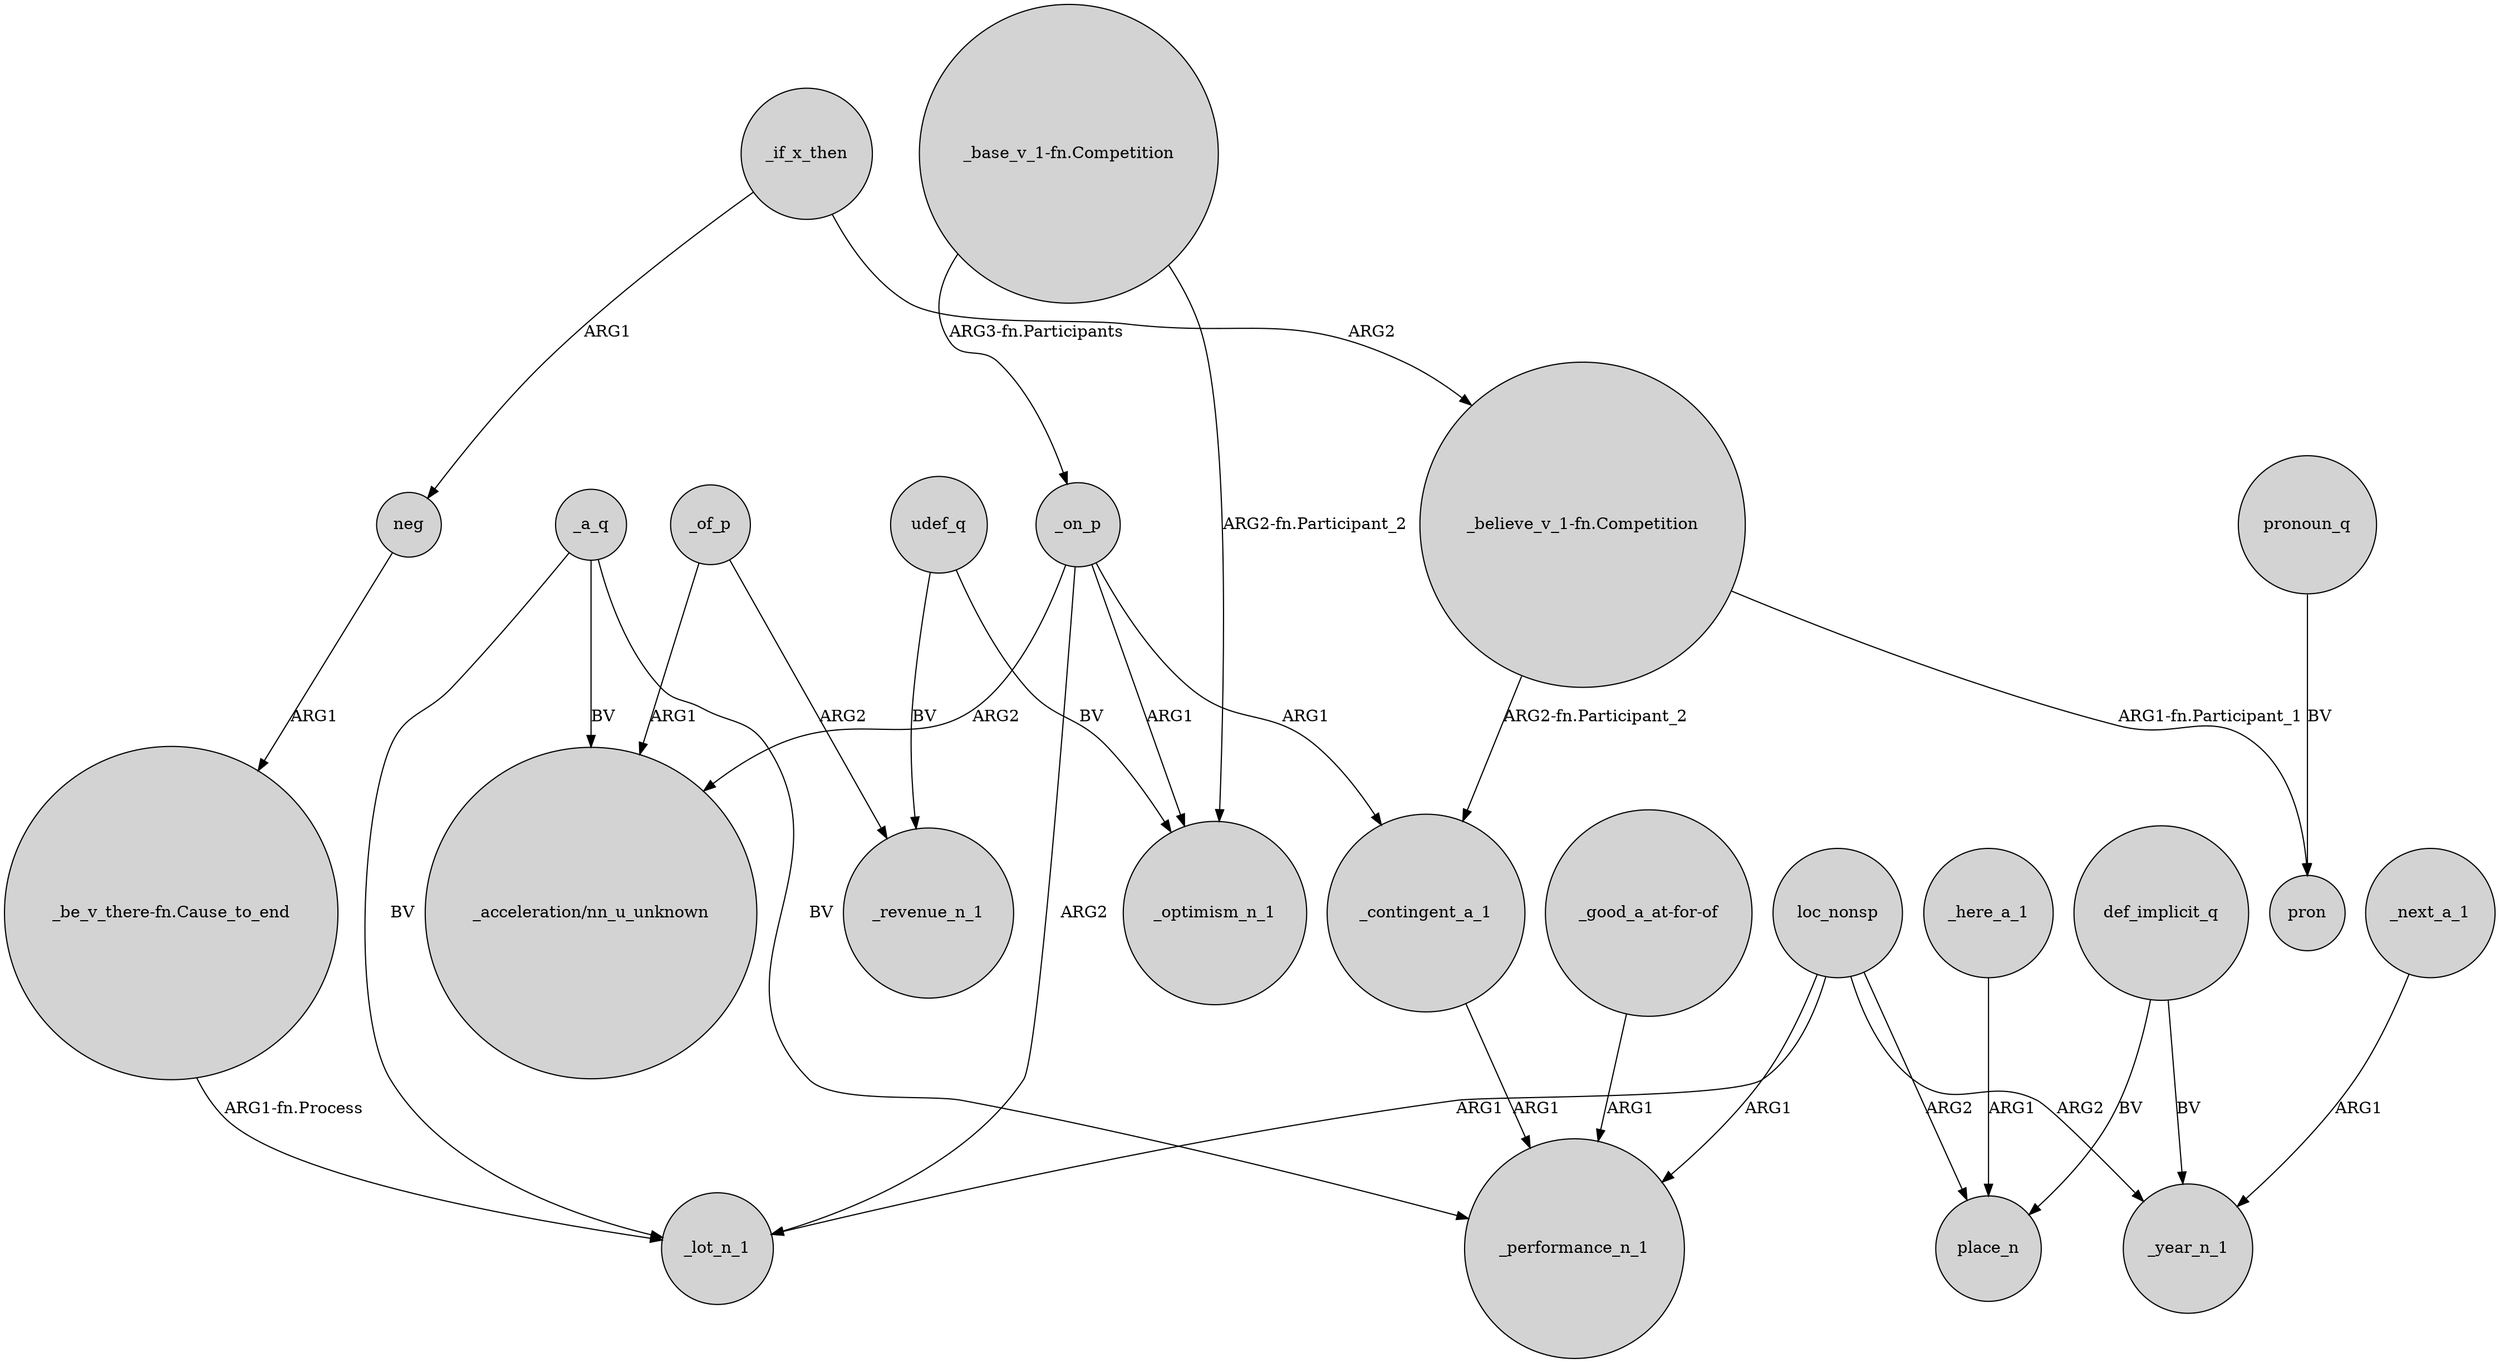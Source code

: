 digraph {
	node [shape=circle style=filled]
	"_be_v_there-fn.Cause_to_end" -> _lot_n_1 [label="ARG1-fn.Process"]
	_on_p -> _lot_n_1 [label=ARG2]
	_a_q -> _lot_n_1 [label=BV]
	def_implicit_q -> place_n [label=BV]
	def_implicit_q -> _year_n_1 [label=BV]
	"_believe_v_1-fn.Competition" -> pron [label="ARG1-fn.Participant_1"]
	_contingent_a_1 -> _performance_n_1 [label=ARG1]
	_if_x_then -> "_believe_v_1-fn.Competition" [label=ARG2]
	_a_q -> "_acceleration/nn_u_unknown" [label=BV]
	_here_a_1 -> place_n [label=ARG1]
	loc_nonsp -> _year_n_1 [label=ARG2]
	neg -> "_be_v_there-fn.Cause_to_end" [label=ARG1]
	udef_q -> _revenue_n_1 [label=BV]
	pronoun_q -> pron [label=BV]
	loc_nonsp -> _lot_n_1 [label=ARG1]
	loc_nonsp -> _performance_n_1 [label=ARG1]
	"_good_a_at-for-of" -> _performance_n_1 [label=ARG1]
	_of_p -> _revenue_n_1 [label=ARG2]
	_a_q -> _performance_n_1 [label=BV]
	_on_p -> "_acceleration/nn_u_unknown" [label=ARG2]
	"_believe_v_1-fn.Competition" -> _contingent_a_1 [label="ARG2-fn.Participant_2"]
	"_base_v_1-fn.Competition" -> _optimism_n_1 [label="ARG2-fn.Participant_2"]
	udef_q -> _optimism_n_1 [label=BV]
	_on_p -> _optimism_n_1 [label=ARG1]
	"_base_v_1-fn.Competition" -> _on_p [label="ARG3-fn.Participants"]
	loc_nonsp -> place_n [label=ARG2]
	_on_p -> _contingent_a_1 [label=ARG1]
	_of_p -> "_acceleration/nn_u_unknown" [label=ARG1]
	_next_a_1 -> _year_n_1 [label=ARG1]
	_if_x_then -> neg [label=ARG1]
}
